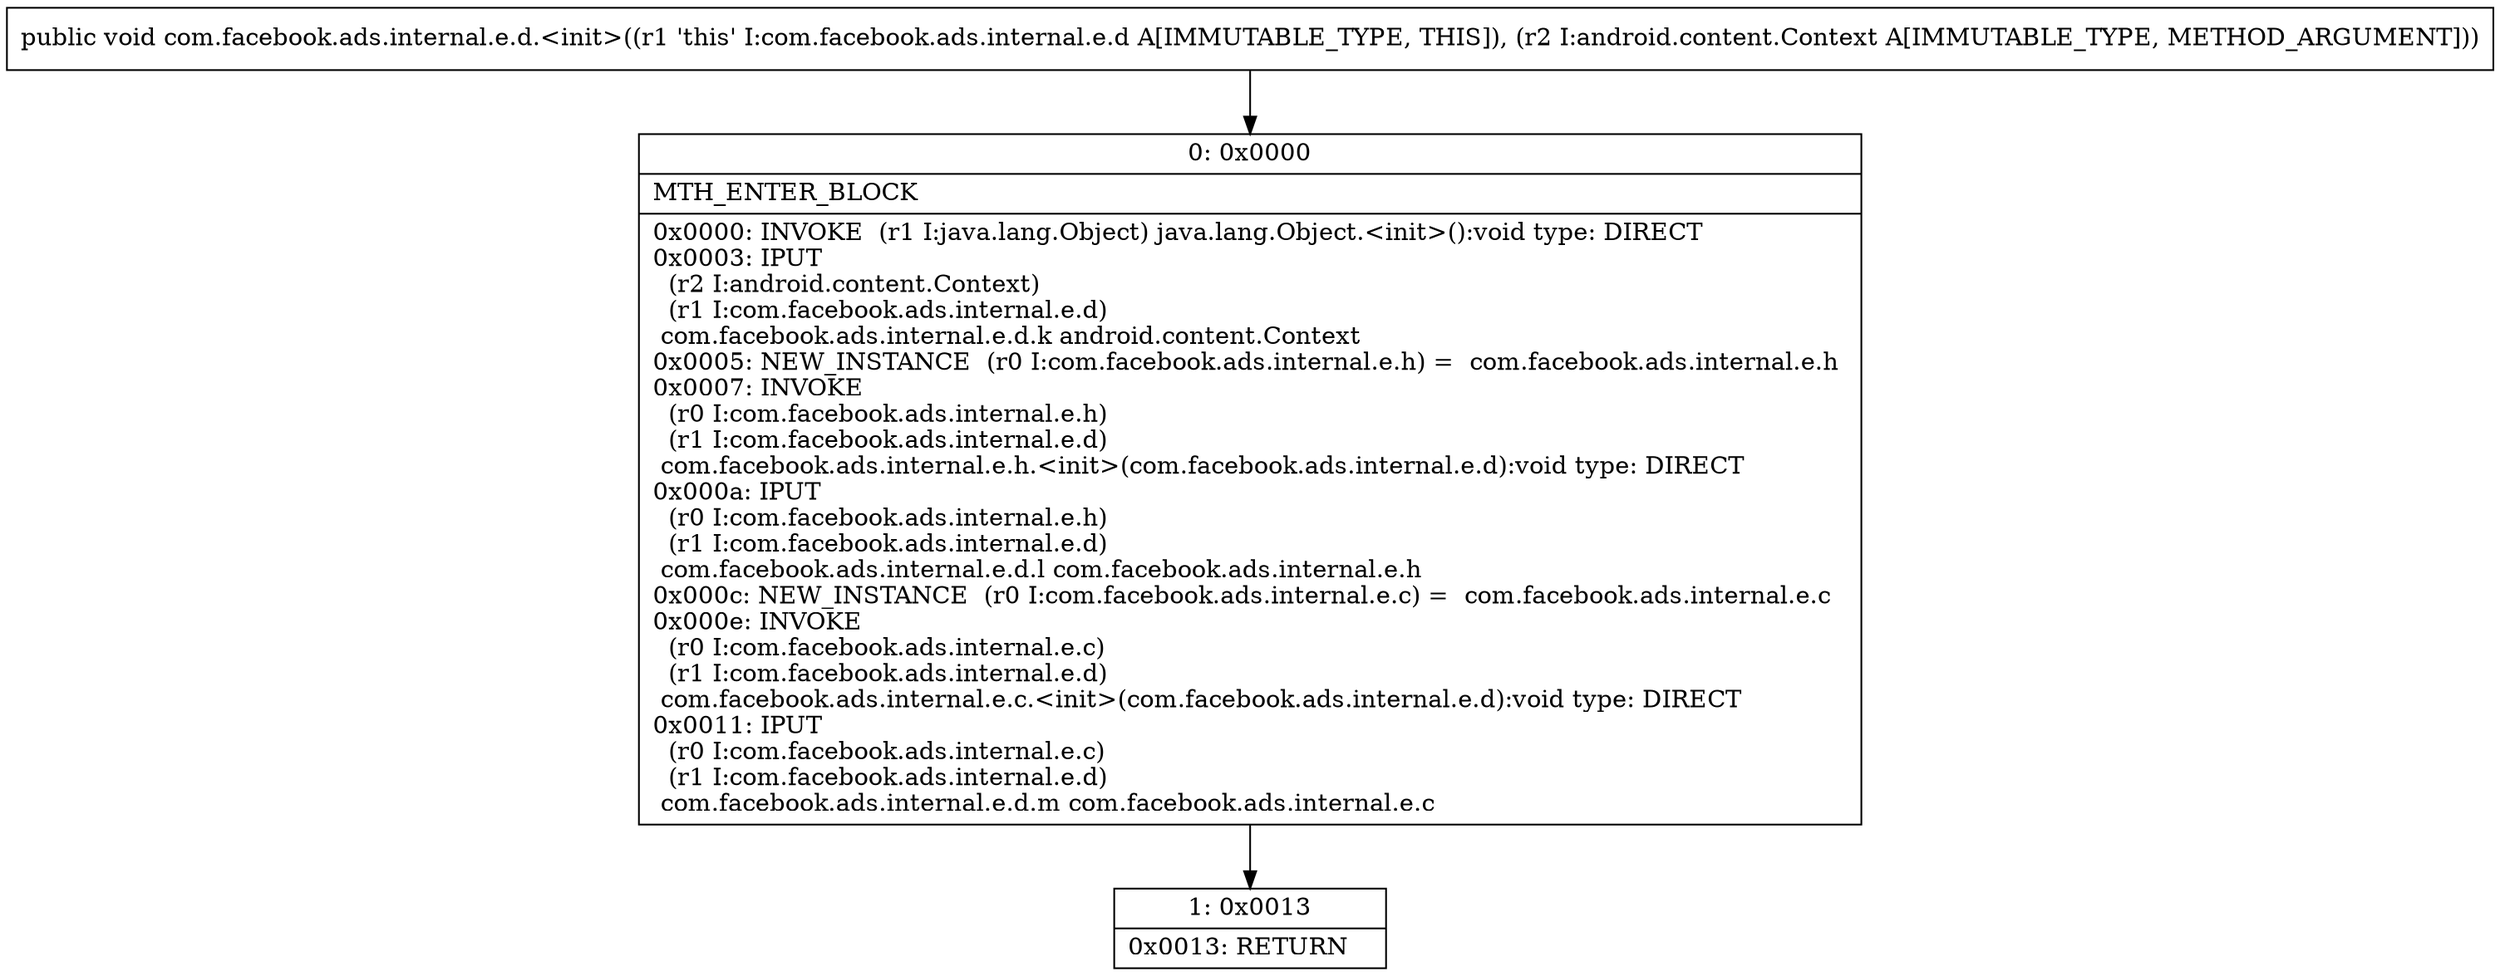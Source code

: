 digraph "CFG forcom.facebook.ads.internal.e.d.\<init\>(Landroid\/content\/Context;)V" {
Node_0 [shape=record,label="{0\:\ 0x0000|MTH_ENTER_BLOCK\l|0x0000: INVOKE  (r1 I:java.lang.Object) java.lang.Object.\<init\>():void type: DIRECT \l0x0003: IPUT  \l  (r2 I:android.content.Context)\l  (r1 I:com.facebook.ads.internal.e.d)\l com.facebook.ads.internal.e.d.k android.content.Context \l0x0005: NEW_INSTANCE  (r0 I:com.facebook.ads.internal.e.h) =  com.facebook.ads.internal.e.h \l0x0007: INVOKE  \l  (r0 I:com.facebook.ads.internal.e.h)\l  (r1 I:com.facebook.ads.internal.e.d)\l com.facebook.ads.internal.e.h.\<init\>(com.facebook.ads.internal.e.d):void type: DIRECT \l0x000a: IPUT  \l  (r0 I:com.facebook.ads.internal.e.h)\l  (r1 I:com.facebook.ads.internal.e.d)\l com.facebook.ads.internal.e.d.l com.facebook.ads.internal.e.h \l0x000c: NEW_INSTANCE  (r0 I:com.facebook.ads.internal.e.c) =  com.facebook.ads.internal.e.c \l0x000e: INVOKE  \l  (r0 I:com.facebook.ads.internal.e.c)\l  (r1 I:com.facebook.ads.internal.e.d)\l com.facebook.ads.internal.e.c.\<init\>(com.facebook.ads.internal.e.d):void type: DIRECT \l0x0011: IPUT  \l  (r0 I:com.facebook.ads.internal.e.c)\l  (r1 I:com.facebook.ads.internal.e.d)\l com.facebook.ads.internal.e.d.m com.facebook.ads.internal.e.c \l}"];
Node_1 [shape=record,label="{1\:\ 0x0013|0x0013: RETURN   \l}"];
MethodNode[shape=record,label="{public void com.facebook.ads.internal.e.d.\<init\>((r1 'this' I:com.facebook.ads.internal.e.d A[IMMUTABLE_TYPE, THIS]), (r2 I:android.content.Context A[IMMUTABLE_TYPE, METHOD_ARGUMENT])) }"];
MethodNode -> Node_0;
Node_0 -> Node_1;
}

